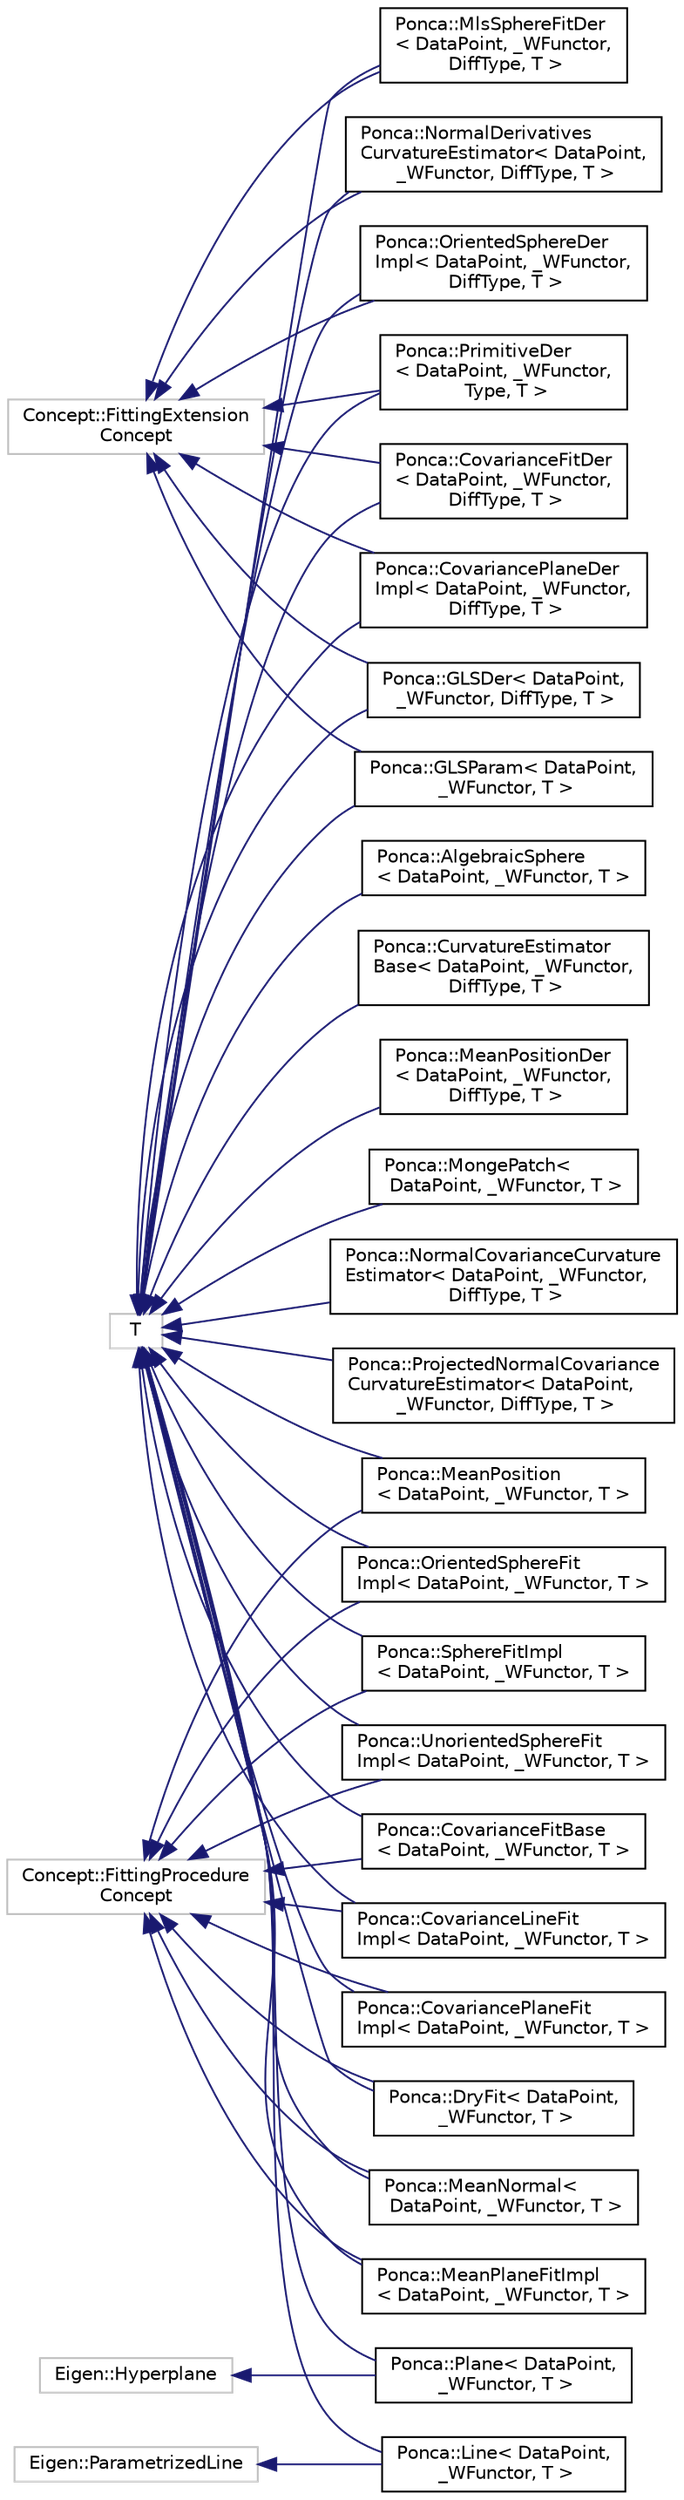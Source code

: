 digraph "Graphical Class Hierarchy"
{
 // INTERACTIVE_SVG=YES
 // LATEX_PDF_SIZE
  bgcolor="transparent";
  edge [fontname="Helvetica",fontsize="10",labelfontname="Helvetica",labelfontsize="10"];
  node [fontname="Helvetica",fontsize="10",shape=record];
  rankdir="LR";
  Node0 [label="Concept::FittingExtension\lConcept",height=0.2,width=0.4,color="grey75",tooltip=" "];
  Node0 -> Node1 [dir="back",color="midnightblue",fontsize="10",style="solid",fontname="Helvetica"];
  Node1 [label="Ponca::CovarianceFitDer\l\< DataPoint, _WFunctor,\l DiffType, T \>",height=0.2,width=0.4,color="black",URL="$group__fitting.html#classPonca_1_1CovarianceFitDer",tooltip="Internal generic class computing the derivatives of covariance matrix computed by CovarianceFitBase."];
  Node0 -> Node15 [dir="back",color="midnightblue",fontsize="10",style="solid",fontname="Helvetica"];
  Node15 [label="Ponca::CovariancePlaneDer\lImpl\< DataPoint, _WFunctor,\l DiffType, T \>",height=0.2,width=0.4,color="black",URL="$group__fitting.html#classPonca_1_1CovariancePlaneDerImpl",tooltip="[CovariancePlaneFit Definition]"];
  Node0 -> Node17 [dir="back",color="midnightblue",fontsize="10",style="solid",fontname="Helvetica"];
  Node17 [label="Ponca::GLSDer\< DataPoint,\l _WFunctor, DiffType, T \>",height=0.2,width=0.4,color="black",URL="$group__fitting.html#classPonca_1_1GLSDer",tooltip="Differentiation of GLSParam."];
  Node0 -> Node18 [dir="back",color="midnightblue",fontsize="10",style="solid",fontname="Helvetica"];
  Node18 [label="Ponca::GLSParam\< DataPoint,\l _WFunctor, T \>",height=0.2,width=0.4,color="black",URL="$group__fitting.html#classPonca_1_1GLSParam",tooltip="Growing Least Squares reparemetrization of the OrientedSphereFit."];
  Node0 -> Node22 [dir="back",color="midnightblue",fontsize="10",style="solid",fontname="Helvetica"];
  Node22 [label="Ponca::MlsSphereFitDer\l\< DataPoint, _WFunctor,\l DiffType, T \>",height=0.2,width=0.4,color="black",URL="$group__fitting.html#classPonca_1_1MlsSphereFitDer",tooltip="Extension performing derivation of the mls surface."];
  Node0 -> Node25 [dir="back",color="midnightblue",fontsize="10",style="solid",fontname="Helvetica"];
  Node25 [label="Ponca::NormalDerivatives\lCurvatureEstimator\< DataPoint,\l _WFunctor, DiffType, T \>",height=0.2,width=0.4,color="black",URL="$group__fitting.html#classPonca_1_1NormalDerivativesCurvatureEstimator",tooltip="Extension to compute curvature values from the Weingarten map ."];
  Node0 -> Node26 [dir="back",color="midnightblue",fontsize="10",style="solid",fontname="Helvetica"];
  Node26 [label="Ponca::OrientedSphereDer\lImpl\< DataPoint, _WFunctor,\l DiffType, T \>",height=0.2,width=0.4,color="black",URL="$classPonca_1_1OrientedSphereDerImpl.html",tooltip="[OrientedSphereFit Definition]"];
  Node0 -> Node29 [dir="back",color="midnightblue",fontsize="10",style="solid",fontname="Helvetica"];
  Node29 [label="Ponca::PrimitiveDer\l\< DataPoint, _WFunctor,\l Type, T \>",height=0.2,width=0.4,color="black",URL="$classPonca_1_1PrimitiveDer.html",tooltip="Generic class performing the Fit derivation."];
  Node5 [label="Concept::FittingProcedure\lConcept",height=0.2,width=0.4,color="grey75",tooltip=" "];
  Node5 -> Node4 [dir="back",color="midnightblue",fontsize="10",style="solid",fontname="Helvetica"];
  Node4 [label="Ponca::CovarianceFitBase\l\< DataPoint, _WFunctor, T \>",height=0.2,width=0.4,color="black",URL="$group__fitting.html#classPonca_1_1CovarianceFitBase",tooltip="Line fitting procedure that minimize the orthogonal distance between the samples and the fitted primi..."];
  Node5 -> Node6 [dir="back",color="midnightblue",fontsize="10",style="solid",fontname="Helvetica"];
  Node6 [label="Ponca::CovarianceLineFit\lImpl\< DataPoint, _WFunctor, T \>",height=0.2,width=0.4,color="black",URL="$group__fitting.html#classPonca_1_1CovarianceLineFitImpl",tooltip="Line fitting procedure that minimize the orthogonal distance between the samples and the fitted primi..."];
  Node5 -> Node7 [dir="back",color="midnightblue",fontsize="10",style="solid",fontname="Helvetica"];
  Node7 [label="Ponca::CovariancePlaneFit\lImpl\< DataPoint, _WFunctor, T \>",height=0.2,width=0.4,color="black",URL="$group__fitting.html#classPonca_1_1CovariancePlaneFitImpl",tooltip="Plane fitting procedure using only points position."];
  Node5 -> Node8 [dir="back",color="midnightblue",fontsize="10",style="solid",fontname="Helvetica"];
  Node8 [label="Ponca::DryFit\< DataPoint,\l _WFunctor, T \>",height=0.2,width=0.4,color="black",URL="$group__fitting.html#classPonca_1_1DryFit",tooltip="Empty fitting object doing no computation."];
  Node5 -> Node9 [dir="back",color="midnightblue",fontsize="10",style="solid",fontname="Helvetica"];
  Node9 [label="Ponca::MeanNormal\<\l DataPoint, _WFunctor, T \>",height=0.2,width=0.4,color="black",URL="$group__fitting.html#classPonca_1_1MeanNormal",tooltip="Compute the barycenter of the input points + their normals."];
  Node5 -> Node10 [dir="back",color="midnightblue",fontsize="10",style="solid",fontname="Helvetica"];
  Node10 [label="Ponca::MeanPlaneFitImpl\l\< DataPoint, _WFunctor, T \>",height=0.2,width=0.4,color="black",URL="$group__fitting.html#classPonca_1_1MeanPlaneFitImpl",tooltip="Plane fitting procedure computing the mean position and orientation from oriented points."];
  Node5 -> Node11 [dir="back",color="midnightblue",fontsize="10",style="solid",fontname="Helvetica"];
  Node11 [label="Ponca::MeanPosition\l\< DataPoint, _WFunctor, T \>",height=0.2,width=0.4,color="black",URL="$group__fitting.html#classPonca_1_1MeanPosition",tooltip="Compute the barycenter of the input points."];
  Node5 -> Node12 [dir="back",color="midnightblue",fontsize="10",style="solid",fontname="Helvetica"];
  Node12 [label="Ponca::OrientedSphereFit\lImpl\< DataPoint, _WFunctor, T \>",height=0.2,width=0.4,color="black",URL="$group__fitting.html#classPonca_1_1OrientedSphereFitImpl",tooltip="Algebraic Sphere fitting procedure on oriented point sets."];
  Node5 -> Node13 [dir="back",color="midnightblue",fontsize="10",style="solid",fontname="Helvetica"];
  Node13 [label="Ponca::SphereFitImpl\l\< DataPoint, _WFunctor, T \>",height=0.2,width=0.4,color="black",URL="$group__fitting.html#classPonca_1_1SphereFitImpl",tooltip="Algebraic Sphere fitting procedure on point sets without normals."];
  Node5 -> Node14 [dir="back",color="midnightblue",fontsize="10",style="solid",fontname="Helvetica"];
  Node14 [label="Ponca::UnorientedSphereFit\lImpl\< DataPoint, _WFunctor, T \>",height=0.2,width=0.4,color="black",URL="$group__fitting.html#classPonca_1_1UnorientedSphereFitImpl",tooltip="Algebraic Sphere fitting procedure on point sets with non-oriented normals."];
  Node28 [label="Eigen::Hyperplane",height=0.2,width=0.4,color="grey75",tooltip=" "];
  Node28 -> Node27 [dir="back",color="midnightblue",fontsize="10",style="solid",fontname="Helvetica"];
  Node27 [label="Ponca::Plane\< DataPoint,\l _WFunctor, T \>",height=0.2,width=0.4,color="black",URL="$group__fitting.html#classPonca_1_1Plane",tooltip="Implicit hyperplane defined by an homogeneous vector ."];
  Node20 [label="Eigen::ParametrizedLine",height=0.2,width=0.4,color="grey75",tooltip=" "];
  Node20 -> Node19 [dir="back",color="midnightblue",fontsize="10",style="solid",fontname="Helvetica"];
  Node19 [label="Ponca::Line\< DataPoint,\l _WFunctor, T \>",height=0.2,width=0.4,color="black",URL="$group__fitting.html#classPonca_1_1Line",tooltip="A parametrized line is defined by an origin point  and a unit direction vector  such that the line co..."];
  Node2 [label="T",height=0.2,width=0.4,color="grey75",tooltip=" "];
  Node2 -> Node3 [dir="back",color="midnightblue",fontsize="10",style="solid",fontname="Helvetica"];
  Node3 [label="Ponca::AlgebraicSphere\l\< DataPoint, _WFunctor, T \>",height=0.2,width=0.4,color="black",URL="$group__fitting.html#classPonca_1_1AlgebraicSphere",tooltip="Algebraic Sphere primitive."];
  Node2 -> Node4 [dir="back",color="midnightblue",fontsize="10",style="solid",fontname="Helvetica"];
  Node2 -> Node1 [dir="back",color="midnightblue",fontsize="10",style="solid",fontname="Helvetica"];
  Node2 -> Node6 [dir="back",color="midnightblue",fontsize="10",style="solid",fontname="Helvetica"];
  Node2 -> Node15 [dir="back",color="midnightblue",fontsize="10",style="solid",fontname="Helvetica"];
  Node2 -> Node7 [dir="back",color="midnightblue",fontsize="10",style="solid",fontname="Helvetica"];
  Node2 -> Node16 [dir="back",color="midnightblue",fontsize="10",style="solid",fontname="Helvetica"];
  Node16 [label="Ponca::CurvatureEstimator\lBase\< DataPoint, _WFunctor,\l DiffType, T \>",height=0.2,width=0.4,color="black",URL="$group__fitting.html#classPonca_1_1CurvatureEstimatorBase",tooltip="Base class for any 3d curvature estimator: holds ,  and associated vectors."];
  Node2 -> Node8 [dir="back",color="midnightblue",fontsize="10",style="solid",fontname="Helvetica"];
  Node2 -> Node17 [dir="back",color="midnightblue",fontsize="10",style="solid",fontname="Helvetica"];
  Node2 -> Node18 [dir="back",color="midnightblue",fontsize="10",style="solid",fontname="Helvetica"];
  Node2 -> Node19 [dir="back",color="midnightblue",fontsize="10",style="solid",fontname="Helvetica"];
  Node2 -> Node9 [dir="back",color="midnightblue",fontsize="10",style="solid",fontname="Helvetica"];
  Node2 -> Node10 [dir="back",color="midnightblue",fontsize="10",style="solid",fontname="Helvetica"];
  Node2 -> Node11 [dir="back",color="midnightblue",fontsize="10",style="solid",fontname="Helvetica"];
  Node2 -> Node21 [dir="back",color="midnightblue",fontsize="10",style="solid",fontname="Helvetica"];
  Node21 [label="Ponca::MeanPositionDer\l\< DataPoint, _WFunctor,\l DiffType, T \>",height=0.2,width=0.4,color="black",URL="$classPonca_1_1MeanPositionDer.html",tooltip=" "];
  Node2 -> Node22 [dir="back",color="midnightblue",fontsize="10",style="solid",fontname="Helvetica"];
  Node2 -> Node23 [dir="back",color="midnightblue",fontsize="10",style="solid",fontname="Helvetica"];
  Node23 [label="Ponca::MongePatch\<\l DataPoint, _WFunctor, T \>",height=0.2,width=0.4,color="black",URL="$group__fitting.html#classPonca_1_1MongePatch",tooltip="Extension to compute the best fit quadric on 3d points expressed as ."];
  Node2 -> Node24 [dir="back",color="midnightblue",fontsize="10",style="solid",fontname="Helvetica"];
  Node24 [label="Ponca::NormalCovarianceCurvature\lEstimator\< DataPoint, _WFunctor,\l DiffType, T \>",height=0.2,width=0.4,color="black",URL="$group__fitting.html#classPonca_1_1NormalCovarianceCurvatureEstimator",tooltip="Extension to compute curvature values based on a covariance analysis of normal vectors of neighbors."];
  Node2 -> Node25 [dir="back",color="midnightblue",fontsize="10",style="solid",fontname="Helvetica"];
  Node2 -> Node26 [dir="back",color="midnightblue",fontsize="10",style="solid",fontname="Helvetica"];
  Node2 -> Node12 [dir="back",color="midnightblue",fontsize="10",style="solid",fontname="Helvetica"];
  Node2 -> Node27 [dir="back",color="midnightblue",fontsize="10",style="solid",fontname="Helvetica"];
  Node2 -> Node29 [dir="back",color="midnightblue",fontsize="10",style="solid",fontname="Helvetica"];
  Node2 -> Node30 [dir="back",color="midnightblue",fontsize="10",style="solid",fontname="Helvetica"];
  Node30 [label="Ponca::ProjectedNormalCovariance\lCurvatureEstimator\< DataPoint,\l _WFunctor, DiffType, T \>",height=0.2,width=0.4,color="black",URL="$group__fitting.html#classPonca_1_1ProjectedNormalCovarianceCurvatureEstimator",tooltip="Extension to compute curvature values based on a covariance analysis of normal vectors of neighbors p..."];
  Node2 -> Node13 [dir="back",color="midnightblue",fontsize="10",style="solid",fontname="Helvetica"];
  Node2 -> Node14 [dir="back",color="midnightblue",fontsize="10",style="solid",fontname="Helvetica"];
}
